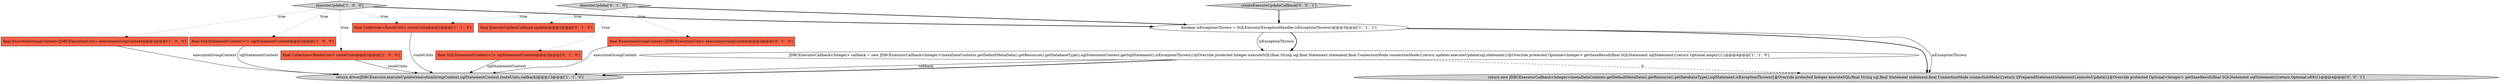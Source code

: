 digraph {
3 [style = filled, label = "return driverJDBCExecutor.executeUpdate(executionGroupContext,sqlStatementContext,routeUnits,callback)@@@13@@@['1', '1', '0']", fillcolor = lightgray, shape = ellipse image = "AAA0AAABBB1BBB"];
2 [style = filled, label = "final SQLStatementContext<?> sqlStatementContext@@@2@@@['1', '0', '0']", fillcolor = tomato, shape = box image = "AAA0AAABBB1BBB"];
6 [style = filled, label = "final Collection<RouteUnit> routeUnits@@@2@@@['1', '1', '0']", fillcolor = tomato, shape = box image = "AAA0AAABBB1BBB"];
8 [style = filled, label = "final ExecutionGroupContext<JDBCExecutionUnit> executionGroupContext@@@2@@@['0', '1', '0']", fillcolor = tomato, shape = box image = "AAA0AAABBB2BBB"];
5 [style = filled, label = "final ExecutionGroupContext<JDBCExecutionUnit> executionGroupContext@@@2@@@['1', '0', '0']", fillcolor = tomato, shape = box image = "AAA0AAABBB1BBB"];
1 [style = filled, label = "boolean isExceptionThrown = SQLExecutorExceptionHandler.isExceptionThrown()@@@3@@@['1', '1', '1']", fillcolor = white, shape = ellipse image = "AAA0AAABBB1BBB"];
11 [style = filled, label = "executeUpdate['0', '1', '0']", fillcolor = lightgray, shape = diamond image = "AAA0AAABBB2BBB"];
13 [style = filled, label = "return new JDBCExecutorCallback<Integer>(metaDataContexts.getDefaultMetaData().getResource().getDatabaseType(),sqlStatement,isExceptionThrown){@Override protected Integer executeSQL(final String sql,final Statement statement,final ConnectionMode connectionMode){return ((PreparedStatement)statement).executeUpdate()}@Override protected Optional<Integer> getSaneResult(final SQLStatement sqlStatement){return Optional.of(0)}}@@@4@@@['0', '0', '1']", fillcolor = lightgray, shape = ellipse image = "AAA0AAABBB3BBB"];
9 [style = filled, label = "final SQLStatementContext<?> sqlStatementContext@@@2@@@['0', '1', '0']", fillcolor = tomato, shape = box image = "AAA0AAABBB2BBB"];
4 [style = filled, label = "executeUpdate['1', '0', '0']", fillcolor = lightgray, shape = diamond image = "AAA0AAABBB1BBB"];
12 [style = filled, label = "createExecuteUpdateCallback['0', '0', '1']", fillcolor = lightgray, shape = diamond image = "AAA0AAABBB3BBB"];
0 [style = filled, label = "final Collection<RouteUnit> routeUnits@@@2@@@['1', '0', '0']", fillcolor = tomato, shape = box image = "AAA0AAABBB1BBB"];
10 [style = filled, label = "final ExecuteUpdateCallback updater@@@2@@@['0', '1', '0']", fillcolor = tomato, shape = box image = "AAA0AAABBB2BBB"];
7 [style = filled, label = "JDBCExecutorCallback<Integer> callback = new JDBCExecutorCallback<Integer>(metaDataContexts.getDefaultMetaData().getResource().getDatabaseType(),sqlStatementContext.getSqlStatement(),isExceptionThrown){@Override protected Integer executeSQL(final String sql,final Statement statement,final ConnectionMode connectionMode){return updater.executeUpdate(sql,statement)}@Override protected Optional<Integer> getSaneResult(final SQLStatement sqlStatement){return Optional.empty()}}@@@4@@@['1', '1', '0']", fillcolor = white, shape = ellipse image = "AAA0AAABBB1BBB"];
4->6 [style = dotted, label="true"];
4->5 [style = dotted, label="true"];
8->3 [style = solid, label="executionGroupContext"];
2->3 [style = solid, label="sqlStatementContext"];
0->3 [style = solid, label="routeUnits"];
11->1 [style = bold, label=""];
11->10 [style = dotted, label="true"];
6->3 [style = solid, label="routeUnits"];
4->0 [style = dotted, label="true"];
7->3 [style = solid, label="callback"];
11->9 [style = dotted, label="true"];
12->1 [style = bold, label=""];
1->7 [style = bold, label=""];
1->13 [style = bold, label=""];
7->3 [style = bold, label=""];
11->6 [style = dotted, label="true"];
9->3 [style = solid, label="sqlStatementContext"];
1->13 [style = solid, label="isExceptionThrown"];
7->13 [style = dashed, label="0"];
5->3 [style = solid, label="executionGroupContext"];
11->8 [style = dotted, label="true"];
4->1 [style = bold, label=""];
1->7 [style = solid, label="isExceptionThrown"];
4->2 [style = dotted, label="true"];
}
